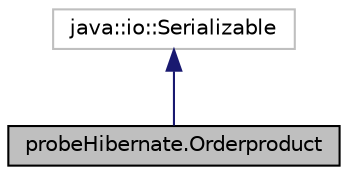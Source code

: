 digraph "probeHibernate.Orderproduct"
{
  edge [fontname="Helvetica",fontsize="10",labelfontname="Helvetica",labelfontsize="10"];
  node [fontname="Helvetica",fontsize="10",shape=record];
  Node2 [label="probeHibernate.Orderproduct",height=0.2,width=0.4,color="black", fillcolor="grey75", style="filled", fontcolor="black"];
  Node3 -> Node2 [dir="back",color="midnightblue",fontsize="10",style="solid",fontname="Helvetica"];
  Node3 [label="java::io::Serializable",height=0.2,width=0.4,color="grey75", fillcolor="white", style="filled"];
}
